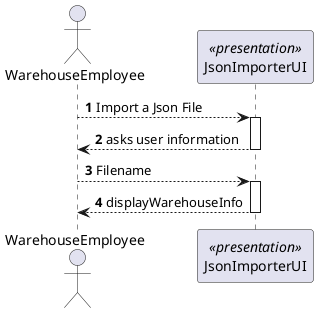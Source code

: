 @startuml
actor WarehouseEmployee as adm
participant "//<<presentation>>//\nJsonImporterUI" as ui


autonumber

adm-->ui: Import a Json File

activate ui


ui-->adm: asks user information

deactivate ui


adm-->ui: Filename
activate ui

ui-->adm: displayWarehouseInfo

deactivate ui
@enduml